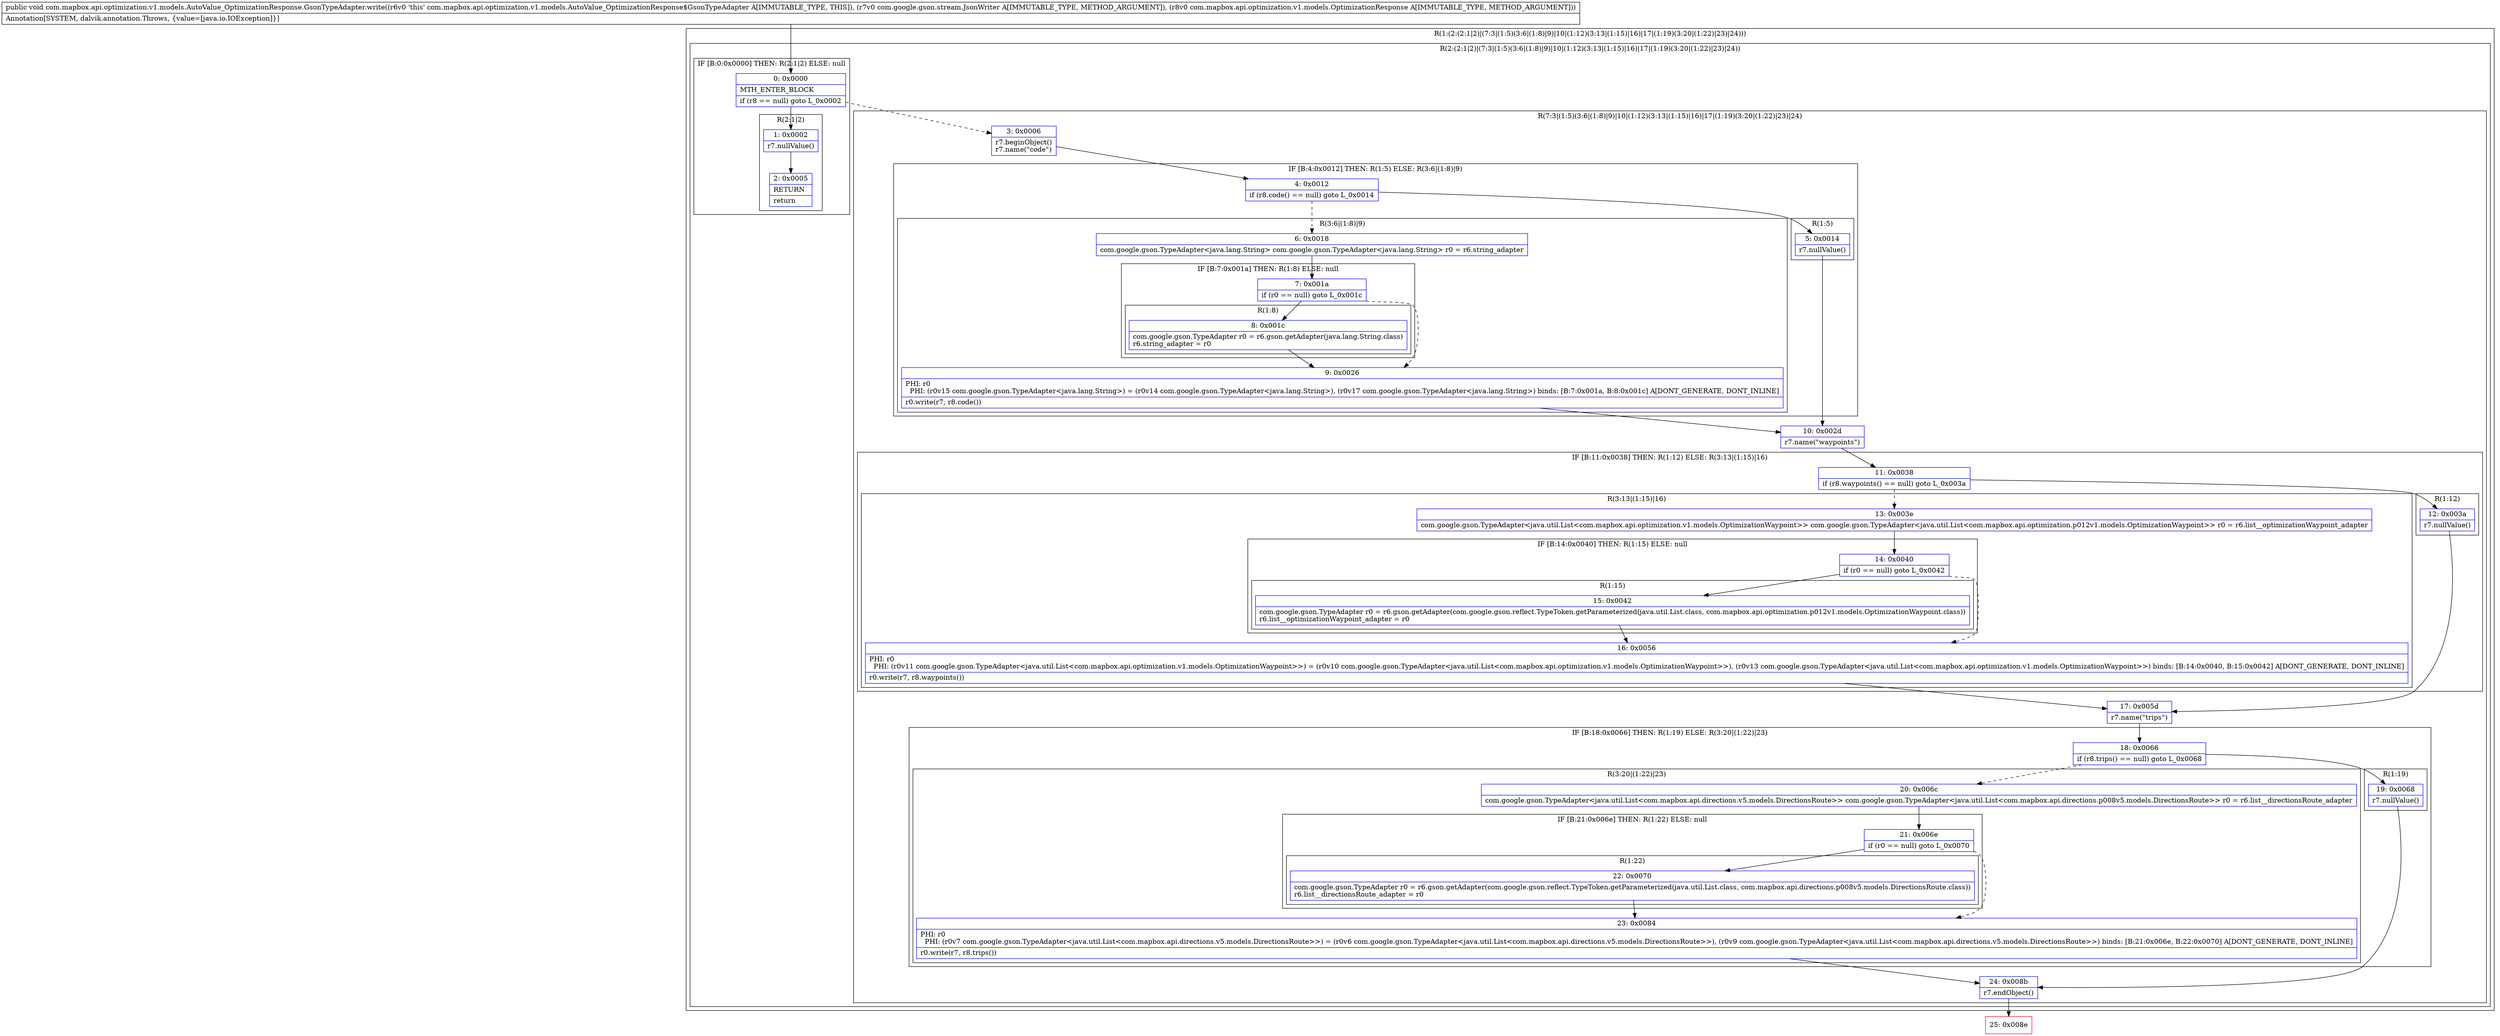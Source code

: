 digraph "CFG forcom.mapbox.api.optimization.v1.models.AutoValue_OptimizationResponse.GsonTypeAdapter.write(Lcom\/google\/gson\/stream\/JsonWriter;Lcom\/mapbox\/api\/optimization\/v1\/models\/OptimizationResponse;)V" {
subgraph cluster_Region_890573675 {
label = "R(1:(2:(2:1|2)|(7:3|(1:5)(3:6|(1:8)|9)|10|(1:12)(3:13|(1:15)|16)|17|(1:19)(3:20|(1:22)|23)|24)))";
node [shape=record,color=blue];
subgraph cluster_Region_2120477734 {
label = "R(2:(2:1|2)|(7:3|(1:5)(3:6|(1:8)|9)|10|(1:12)(3:13|(1:15)|16)|17|(1:19)(3:20|(1:22)|23)|24))";
node [shape=record,color=blue];
subgraph cluster_IfRegion_1209545983 {
label = "IF [B:0:0x0000] THEN: R(2:1|2) ELSE: null";
node [shape=record,color=blue];
Node_0 [shape=record,label="{0\:\ 0x0000|MTH_ENTER_BLOCK\l|if (r8 == null) goto L_0x0002\l}"];
subgraph cluster_Region_486177453 {
label = "R(2:1|2)";
node [shape=record,color=blue];
Node_1 [shape=record,label="{1\:\ 0x0002|r7.nullValue()\l}"];
Node_2 [shape=record,label="{2\:\ 0x0005|RETURN\l|return\l}"];
}
}
subgraph cluster_Region_32095250 {
label = "R(7:3|(1:5)(3:6|(1:8)|9)|10|(1:12)(3:13|(1:15)|16)|17|(1:19)(3:20|(1:22)|23)|24)";
node [shape=record,color=blue];
Node_3 [shape=record,label="{3\:\ 0x0006|r7.beginObject()\lr7.name(\"code\")\l}"];
subgraph cluster_IfRegion_1611297493 {
label = "IF [B:4:0x0012] THEN: R(1:5) ELSE: R(3:6|(1:8)|9)";
node [shape=record,color=blue];
Node_4 [shape=record,label="{4\:\ 0x0012|if (r8.code() == null) goto L_0x0014\l}"];
subgraph cluster_Region_1765543399 {
label = "R(1:5)";
node [shape=record,color=blue];
Node_5 [shape=record,label="{5\:\ 0x0014|r7.nullValue()\l}"];
}
subgraph cluster_Region_864298333 {
label = "R(3:6|(1:8)|9)";
node [shape=record,color=blue];
Node_6 [shape=record,label="{6\:\ 0x0018|com.google.gson.TypeAdapter\<java.lang.String\> com.google.gson.TypeAdapter\<java.lang.String\> r0 = r6.string_adapter\l}"];
subgraph cluster_IfRegion_10319208 {
label = "IF [B:7:0x001a] THEN: R(1:8) ELSE: null";
node [shape=record,color=blue];
Node_7 [shape=record,label="{7\:\ 0x001a|if (r0 == null) goto L_0x001c\l}"];
subgraph cluster_Region_2094519336 {
label = "R(1:8)";
node [shape=record,color=blue];
Node_8 [shape=record,label="{8\:\ 0x001c|com.google.gson.TypeAdapter r0 = r6.gson.getAdapter(java.lang.String.class)\lr6.string_adapter = r0\l}"];
}
}
Node_9 [shape=record,label="{9\:\ 0x0026|PHI: r0 \l  PHI: (r0v15 com.google.gson.TypeAdapter\<java.lang.String\>) = (r0v14 com.google.gson.TypeAdapter\<java.lang.String\>), (r0v17 com.google.gson.TypeAdapter\<java.lang.String\>) binds: [B:7:0x001a, B:8:0x001c] A[DONT_GENERATE, DONT_INLINE]\l|r0.write(r7, r8.code())\l}"];
}
}
Node_10 [shape=record,label="{10\:\ 0x002d|r7.name(\"waypoints\")\l}"];
subgraph cluster_IfRegion_651963775 {
label = "IF [B:11:0x0038] THEN: R(1:12) ELSE: R(3:13|(1:15)|16)";
node [shape=record,color=blue];
Node_11 [shape=record,label="{11\:\ 0x0038|if (r8.waypoints() == null) goto L_0x003a\l}"];
subgraph cluster_Region_1780026522 {
label = "R(1:12)";
node [shape=record,color=blue];
Node_12 [shape=record,label="{12\:\ 0x003a|r7.nullValue()\l}"];
}
subgraph cluster_Region_1942457214 {
label = "R(3:13|(1:15)|16)";
node [shape=record,color=blue];
Node_13 [shape=record,label="{13\:\ 0x003e|com.google.gson.TypeAdapter\<java.util.List\<com.mapbox.api.optimization.v1.models.OptimizationWaypoint\>\> com.google.gson.TypeAdapter\<java.util.List\<com.mapbox.api.optimization.p012v1.models.OptimizationWaypoint\>\> r0 = r6.list__optimizationWaypoint_adapter\l}"];
subgraph cluster_IfRegion_1021059196 {
label = "IF [B:14:0x0040] THEN: R(1:15) ELSE: null";
node [shape=record,color=blue];
Node_14 [shape=record,label="{14\:\ 0x0040|if (r0 == null) goto L_0x0042\l}"];
subgraph cluster_Region_2096105666 {
label = "R(1:15)";
node [shape=record,color=blue];
Node_15 [shape=record,label="{15\:\ 0x0042|com.google.gson.TypeAdapter r0 = r6.gson.getAdapter(com.google.gson.reflect.TypeToken.getParameterized(java.util.List.class, com.mapbox.api.optimization.p012v1.models.OptimizationWaypoint.class))\lr6.list__optimizationWaypoint_adapter = r0\l}"];
}
}
Node_16 [shape=record,label="{16\:\ 0x0056|PHI: r0 \l  PHI: (r0v11 com.google.gson.TypeAdapter\<java.util.List\<com.mapbox.api.optimization.v1.models.OptimizationWaypoint\>\>) = (r0v10 com.google.gson.TypeAdapter\<java.util.List\<com.mapbox.api.optimization.v1.models.OptimizationWaypoint\>\>), (r0v13 com.google.gson.TypeAdapter\<java.util.List\<com.mapbox.api.optimization.v1.models.OptimizationWaypoint\>\>) binds: [B:14:0x0040, B:15:0x0042] A[DONT_GENERATE, DONT_INLINE]\l|r0.write(r7, r8.waypoints())\l}"];
}
}
Node_17 [shape=record,label="{17\:\ 0x005d|r7.name(\"trips\")\l}"];
subgraph cluster_IfRegion_1505122262 {
label = "IF [B:18:0x0066] THEN: R(1:19) ELSE: R(3:20|(1:22)|23)";
node [shape=record,color=blue];
Node_18 [shape=record,label="{18\:\ 0x0066|if (r8.trips() == null) goto L_0x0068\l}"];
subgraph cluster_Region_1357654578 {
label = "R(1:19)";
node [shape=record,color=blue];
Node_19 [shape=record,label="{19\:\ 0x0068|r7.nullValue()\l}"];
}
subgraph cluster_Region_920071649 {
label = "R(3:20|(1:22)|23)";
node [shape=record,color=blue];
Node_20 [shape=record,label="{20\:\ 0x006c|com.google.gson.TypeAdapter\<java.util.List\<com.mapbox.api.directions.v5.models.DirectionsRoute\>\> com.google.gson.TypeAdapter\<java.util.List\<com.mapbox.api.directions.p008v5.models.DirectionsRoute\>\> r0 = r6.list__directionsRoute_adapter\l}"];
subgraph cluster_IfRegion_1790750063 {
label = "IF [B:21:0x006e] THEN: R(1:22) ELSE: null";
node [shape=record,color=blue];
Node_21 [shape=record,label="{21\:\ 0x006e|if (r0 == null) goto L_0x0070\l}"];
subgraph cluster_Region_2029458283 {
label = "R(1:22)";
node [shape=record,color=blue];
Node_22 [shape=record,label="{22\:\ 0x0070|com.google.gson.TypeAdapter r0 = r6.gson.getAdapter(com.google.gson.reflect.TypeToken.getParameterized(java.util.List.class, com.mapbox.api.directions.p008v5.models.DirectionsRoute.class))\lr6.list__directionsRoute_adapter = r0\l}"];
}
}
Node_23 [shape=record,label="{23\:\ 0x0084|PHI: r0 \l  PHI: (r0v7 com.google.gson.TypeAdapter\<java.util.List\<com.mapbox.api.directions.v5.models.DirectionsRoute\>\>) = (r0v6 com.google.gson.TypeAdapter\<java.util.List\<com.mapbox.api.directions.v5.models.DirectionsRoute\>\>), (r0v9 com.google.gson.TypeAdapter\<java.util.List\<com.mapbox.api.directions.v5.models.DirectionsRoute\>\>) binds: [B:21:0x006e, B:22:0x0070] A[DONT_GENERATE, DONT_INLINE]\l|r0.write(r7, r8.trips())\l}"];
}
}
Node_24 [shape=record,label="{24\:\ 0x008b|r7.endObject()\l}"];
}
}
}
Node_25 [shape=record,color=red,label="{25\:\ 0x008e}"];
MethodNode[shape=record,label="{public void com.mapbox.api.optimization.v1.models.AutoValue_OptimizationResponse.GsonTypeAdapter.write((r6v0 'this' com.mapbox.api.optimization.v1.models.AutoValue_OptimizationResponse$GsonTypeAdapter A[IMMUTABLE_TYPE, THIS]), (r7v0 com.google.gson.stream.JsonWriter A[IMMUTABLE_TYPE, METHOD_ARGUMENT]), (r8v0 com.mapbox.api.optimization.v1.models.OptimizationResponse A[IMMUTABLE_TYPE, METHOD_ARGUMENT]))  | Annotation[SYSTEM, dalvik.annotation.Throws, \{value=[java.io.IOException]\}]\l}"];
MethodNode -> Node_0;
Node_0 -> Node_1;
Node_0 -> Node_3[style=dashed];
Node_1 -> Node_2;
Node_3 -> Node_4;
Node_4 -> Node_5;
Node_4 -> Node_6[style=dashed];
Node_5 -> Node_10;
Node_6 -> Node_7;
Node_7 -> Node_8;
Node_7 -> Node_9[style=dashed];
Node_8 -> Node_9;
Node_9 -> Node_10;
Node_10 -> Node_11;
Node_11 -> Node_12;
Node_11 -> Node_13[style=dashed];
Node_12 -> Node_17;
Node_13 -> Node_14;
Node_14 -> Node_15;
Node_14 -> Node_16[style=dashed];
Node_15 -> Node_16;
Node_16 -> Node_17;
Node_17 -> Node_18;
Node_18 -> Node_19;
Node_18 -> Node_20[style=dashed];
Node_19 -> Node_24;
Node_20 -> Node_21;
Node_21 -> Node_22;
Node_21 -> Node_23[style=dashed];
Node_22 -> Node_23;
Node_23 -> Node_24;
Node_24 -> Node_25;
}

